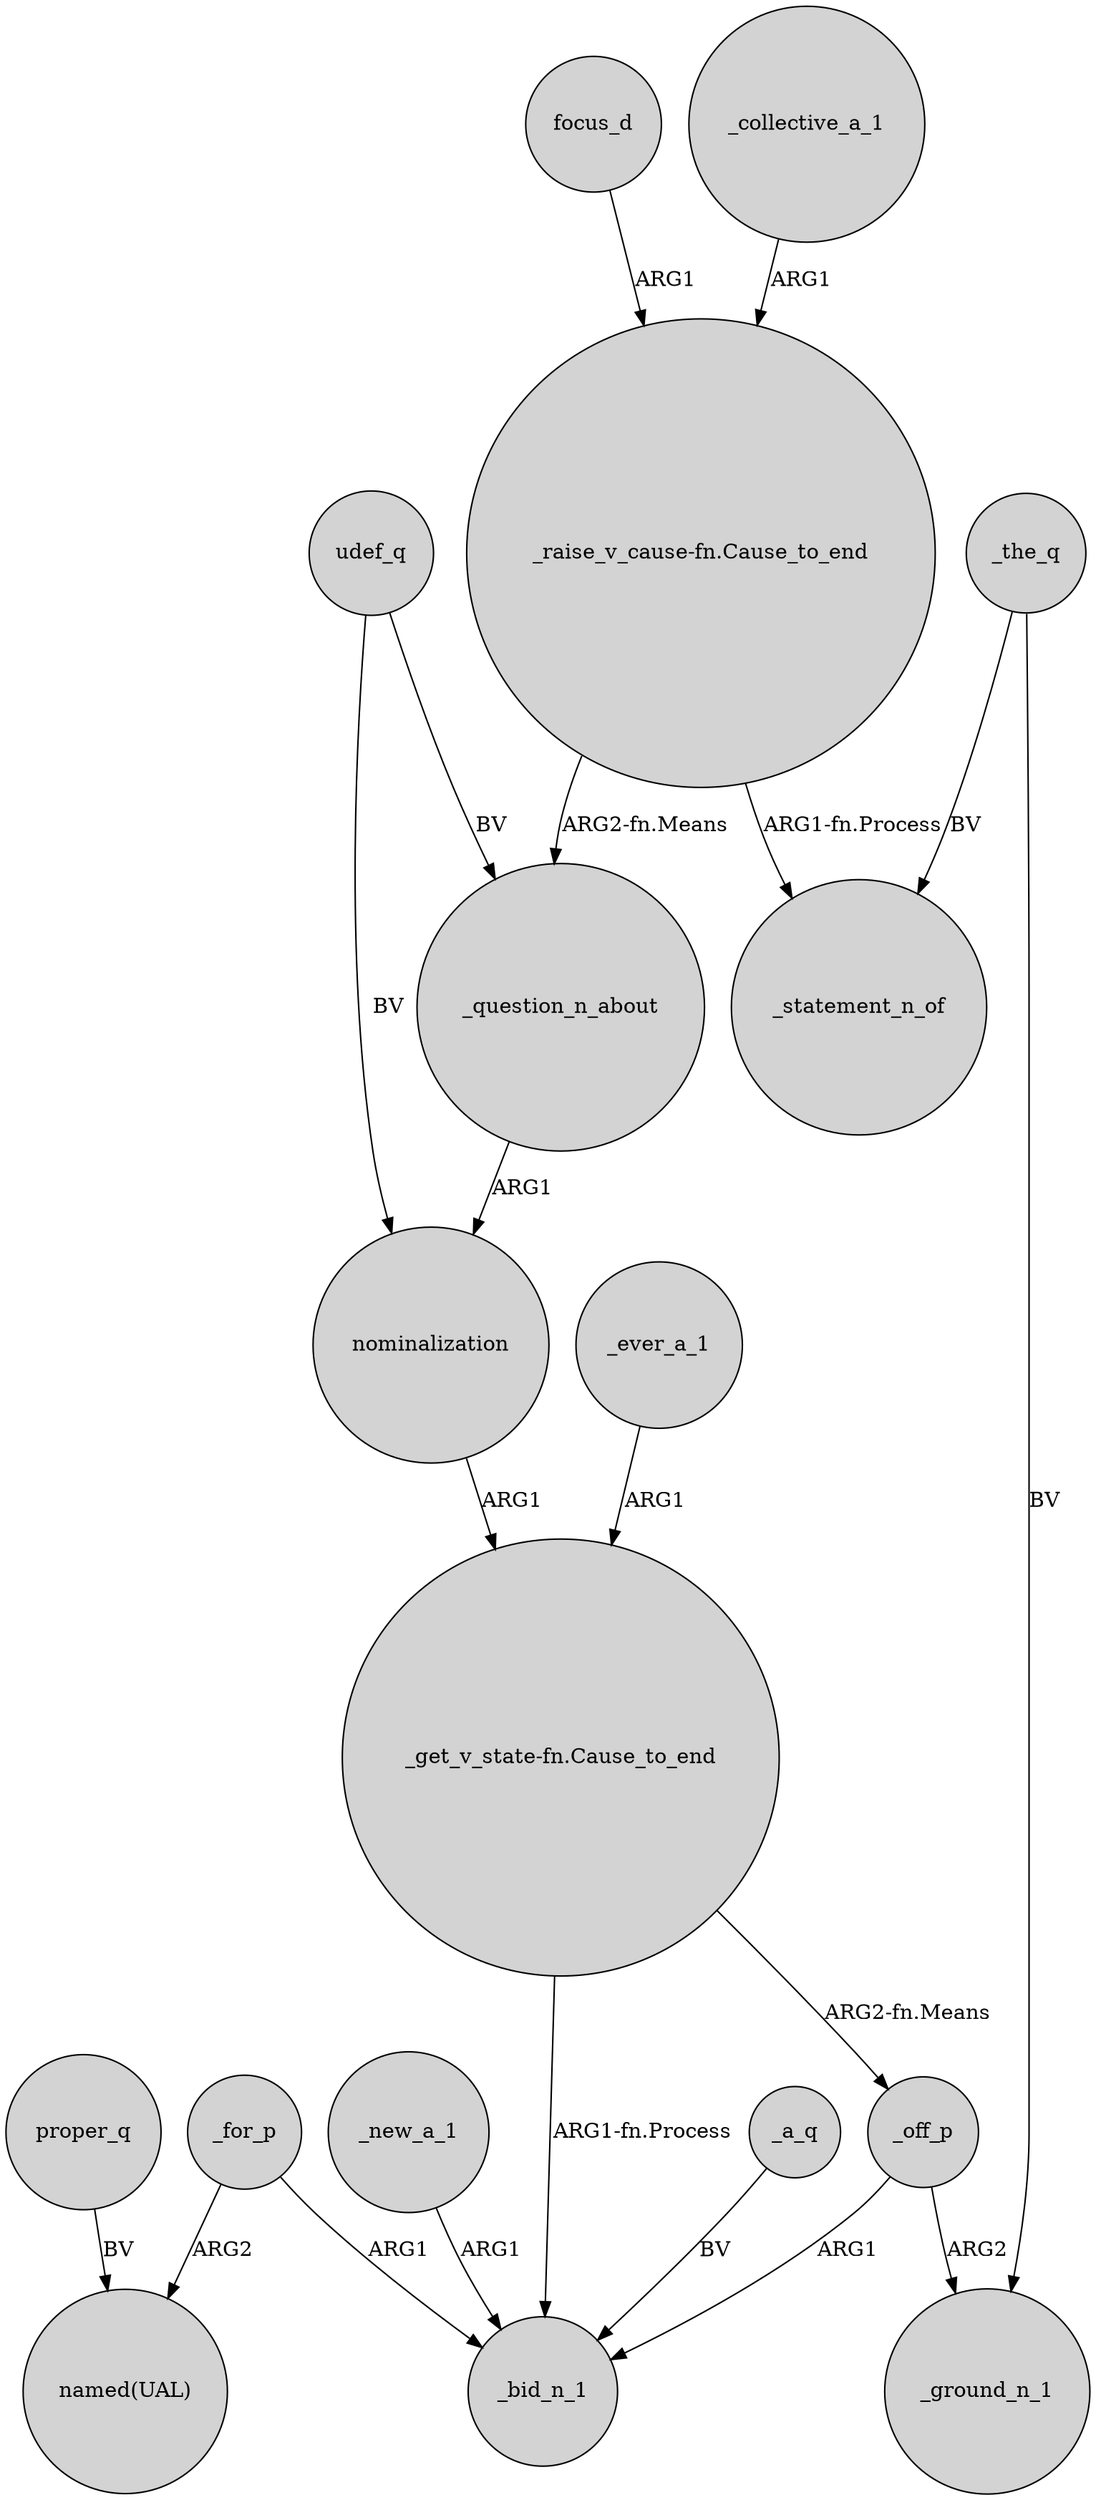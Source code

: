 digraph {
	node [shape=circle style=filled]
	_a_q -> _bid_n_1 [label=BV]
	_for_p -> "named(UAL)" [label=ARG2]
	udef_q -> nominalization [label=BV]
	_ever_a_1 -> "_get_v_state-fn.Cause_to_end" [label=ARG1]
	proper_q -> "named(UAL)" [label=BV]
	"_get_v_state-fn.Cause_to_end" -> _bid_n_1 [label="ARG1-fn.Process"]
	focus_d -> "_raise_v_cause-fn.Cause_to_end" [label=ARG1]
	_off_p -> _ground_n_1 [label=ARG2]
	nominalization -> "_get_v_state-fn.Cause_to_end" [label=ARG1]
	"_get_v_state-fn.Cause_to_end" -> _off_p [label="ARG2-fn.Means"]
	"_raise_v_cause-fn.Cause_to_end" -> _statement_n_of [label="ARG1-fn.Process"]
	_new_a_1 -> _bid_n_1 [label=ARG1]
	_the_q -> _statement_n_of [label=BV]
	"_raise_v_cause-fn.Cause_to_end" -> _question_n_about [label="ARG2-fn.Means"]
	_question_n_about -> nominalization [label=ARG1]
	_the_q -> _ground_n_1 [label=BV]
	_collective_a_1 -> "_raise_v_cause-fn.Cause_to_end" [label=ARG1]
	_off_p -> _bid_n_1 [label=ARG1]
	udef_q -> _question_n_about [label=BV]
	_for_p -> _bid_n_1 [label=ARG1]
}
